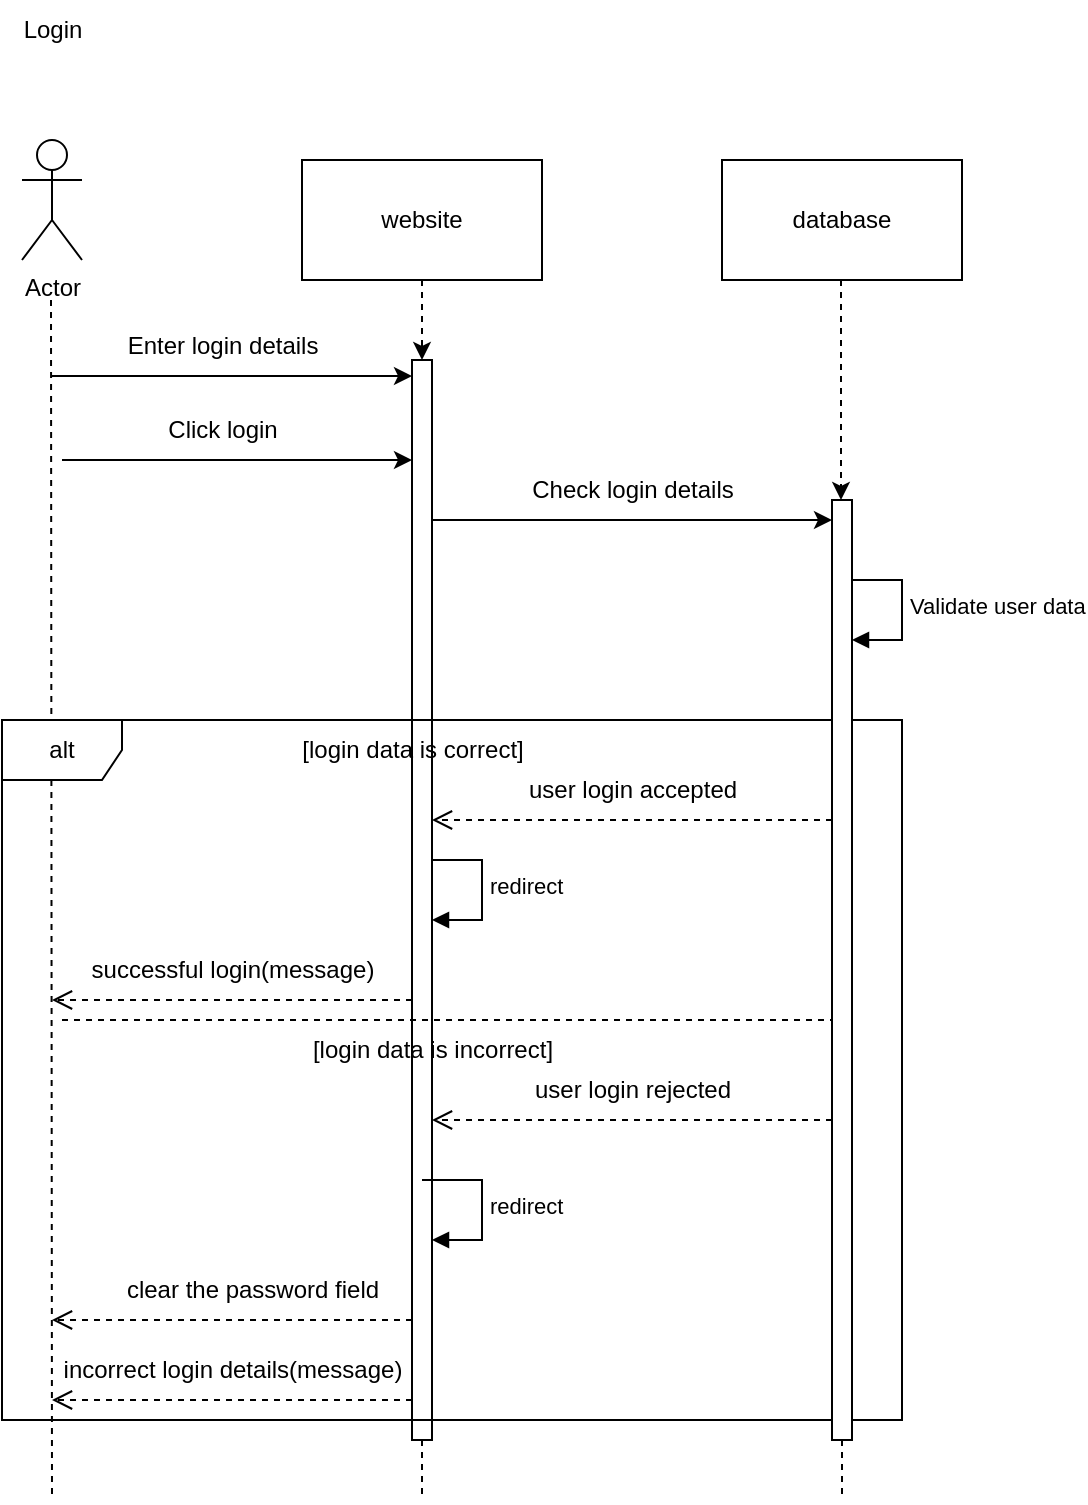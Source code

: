 <mxfile version="21.3.2" type="github">
  <diagram name="Page-1" id="XM1f6DpCH7KMP5lu6Yvw">
    <mxGraphModel dx="954" dy="1613" grid="1" gridSize="10" guides="1" tooltips="1" connect="1" arrows="1" fold="1" page="1" pageScale="1" pageWidth="850" pageHeight="1100" math="0" shadow="0">
      <root>
        <mxCell id="0" />
        <mxCell id="1" parent="0" />
        <mxCell id="fjidAcVRNSq4_EZIj7ou-3" value="redirect" style="html=1;align=left;spacingLeft=2;endArrow=block;rounded=0;edgeStyle=orthogonalEdgeStyle;curved=0;rounded=0;" parent="1" edge="1">
          <mxGeometry relative="1" as="geometry">
            <mxPoint x="290" y="400" as="sourcePoint" />
            <Array as="points">
              <mxPoint x="320" y="430" />
            </Array>
            <mxPoint x="295" y="430" as="targetPoint" />
          </mxGeometry>
        </mxCell>
        <mxCell id="fjidAcVRNSq4_EZIj7ou-2" value="Validate user data" style="html=1;align=left;spacingLeft=2;endArrow=block;rounded=0;edgeStyle=orthogonalEdgeStyle;curved=0;rounded=0;" parent="1" edge="1">
          <mxGeometry relative="1" as="geometry">
            <mxPoint x="500" y="260" as="sourcePoint" />
            <Array as="points">
              <mxPoint x="530" y="290" />
            </Array>
            <mxPoint x="505" y="290" as="targetPoint" />
          </mxGeometry>
        </mxCell>
        <mxCell id="8137hw_Ghs9WW8GP2V3L-8" value="" style="endArrow=classic;html=1;rounded=0;" parent="1" target="8137hw_Ghs9WW8GP2V3L-39" edge="1">
          <mxGeometry width="50" height="50" relative="1" as="geometry">
            <mxPoint x="110" y="200" as="sourcePoint" />
            <mxPoint x="290" y="200" as="targetPoint" />
          </mxGeometry>
        </mxCell>
        <mxCell id="8137hw_Ghs9WW8GP2V3L-5" value="" style="endArrow=classic;html=1;rounded=0;" parent="1" edge="1">
          <mxGeometry width="50" height="50" relative="1" as="geometry">
            <mxPoint x="105" y="158" as="sourcePoint" />
            <mxPoint x="285" y="158" as="targetPoint" />
          </mxGeometry>
        </mxCell>
        <mxCell id="8137hw_Ghs9WW8GP2V3L-39" value="" style="html=1;points=[];perimeter=orthogonalPerimeter;outlineConnect=0;targetShapes=umlLifeline;portConstraint=eastwest;newEdgeStyle={&quot;edgeStyle&quot;:&quot;elbowEdgeStyle&quot;,&quot;elbow&quot;:&quot;vertical&quot;,&quot;curved&quot;:0,&quot;rounded&quot;:0};" parent="1" vertex="1">
          <mxGeometry x="285" y="150" width="10" height="540" as="geometry" />
        </mxCell>
        <mxCell id="KHhqTFs9rSrhKsE9ta5N-1" value="Actor" style="shape=umlActor;verticalLabelPosition=bottom;verticalAlign=top;html=1;outlineConnect=0;" parent="1" vertex="1">
          <mxGeometry x="90" y="40" width="30" height="60" as="geometry" />
        </mxCell>
        <mxCell id="KHhqTFs9rSrhKsE9ta5N-2" value="website" style="rounded=0;whiteSpace=wrap;html=1;" parent="1" vertex="1">
          <mxGeometry x="230" y="50" width="120" height="60" as="geometry" />
        </mxCell>
        <mxCell id="KHhqTFs9rSrhKsE9ta5N-3" value="database" style="rounded=0;whiteSpace=wrap;html=1;" parent="1" vertex="1">
          <mxGeometry x="440" y="50" width="120" height="60" as="geometry" />
        </mxCell>
        <mxCell id="8137hw_Ghs9WW8GP2V3L-1" value="" style="endArrow=none;html=1;rounded=0;exitX=0.5;exitY=1;exitDx=0;exitDy=0;dashed=1;endFill=0;" parent="1" source="8137hw_Ghs9WW8GP2V3L-39" edge="1">
          <mxGeometry width="50" height="50" relative="1" as="geometry">
            <mxPoint x="400" y="310" as="sourcePoint" />
            <mxPoint x="290" y="720" as="targetPoint" />
          </mxGeometry>
        </mxCell>
        <mxCell id="8137hw_Ghs9WW8GP2V3L-2" value="" style="endArrow=none;html=1;rounded=0;exitX=0.5;exitY=1;exitDx=0;exitDy=0;dashed=1;endFill=0;" parent="1" source="8137hw_Ghs9WW8GP2V3L-41" edge="1">
          <mxGeometry width="50" height="50" relative="1" as="geometry">
            <mxPoint x="499.5" y="110" as="sourcePoint" />
            <mxPoint x="500" y="720" as="targetPoint" />
          </mxGeometry>
        </mxCell>
        <mxCell id="8137hw_Ghs9WW8GP2V3L-3" value="" style="endArrow=none;html=1;rounded=0;exitX=0.5;exitY=1;exitDx=0;exitDy=0;dashed=1;endFill=0;" parent="1" edge="1">
          <mxGeometry width="50" height="50" relative="1" as="geometry">
            <mxPoint x="104.5" y="120" as="sourcePoint" />
            <mxPoint x="105" y="720" as="targetPoint" />
          </mxGeometry>
        </mxCell>
        <mxCell id="8137hw_Ghs9WW8GP2V3L-6" value="Enter login details" style="text;html=1;align=center;verticalAlign=middle;resizable=0;points=[];autosize=1;strokeColor=none;fillColor=none;" parent="1" vertex="1">
          <mxGeometry x="130" y="128" width="120" height="30" as="geometry" />
        </mxCell>
        <mxCell id="8137hw_Ghs9WW8GP2V3L-9" value="Click login" style="text;html=1;align=center;verticalAlign=middle;resizable=0;points=[];autosize=1;strokeColor=none;fillColor=none;" parent="1" vertex="1">
          <mxGeometry x="150" y="170" width="80" height="30" as="geometry" />
        </mxCell>
        <mxCell id="8137hw_Ghs9WW8GP2V3L-10" value="" style="endArrow=classic;html=1;rounded=0;" parent="1" edge="1">
          <mxGeometry width="50" height="50" relative="1" as="geometry">
            <mxPoint x="295" y="230" as="sourcePoint" />
            <mxPoint x="495" y="230" as="targetPoint" />
          </mxGeometry>
        </mxCell>
        <mxCell id="8137hw_Ghs9WW8GP2V3L-11" value="Check login details" style="text;html=1;align=center;verticalAlign=middle;resizable=0;points=[];autosize=1;strokeColor=none;fillColor=none;" parent="1" vertex="1">
          <mxGeometry x="330" y="200" width="130" height="30" as="geometry" />
        </mxCell>
        <mxCell id="8137hw_Ghs9WW8GP2V3L-15" value="alt" style="shape=umlFrame;whiteSpace=wrap;html=1;pointerEvents=0;" parent="1" vertex="1">
          <mxGeometry x="80" y="330" width="450" height="350" as="geometry" />
        </mxCell>
        <mxCell id="8137hw_Ghs9WW8GP2V3L-17" value="" style="html=1;verticalAlign=bottom;endArrow=open;dashed=1;endSize=8;edgeStyle=elbowEdgeStyle;elbow=vertical;curved=0;rounded=0;" parent="1" edge="1">
          <mxGeometry y="-10" relative="1" as="geometry">
            <mxPoint x="495" y="380" as="sourcePoint" />
            <mxPoint x="295" y="380" as="targetPoint" />
            <mxPoint as="offset" />
          </mxGeometry>
        </mxCell>
        <mxCell id="8137hw_Ghs9WW8GP2V3L-18" value="user login accepted" style="text;html=1;align=center;verticalAlign=middle;resizable=0;points=[];autosize=1;strokeColor=none;fillColor=none;" parent="1" vertex="1">
          <mxGeometry x="330" y="350" width="130" height="30" as="geometry" />
        </mxCell>
        <mxCell id="8137hw_Ghs9WW8GP2V3L-23" value="" style="html=1;verticalAlign=bottom;endArrow=open;dashed=1;endSize=8;edgeStyle=elbowEdgeStyle;elbow=vertical;curved=0;rounded=0;" parent="1" edge="1">
          <mxGeometry y="-10" relative="1" as="geometry">
            <mxPoint x="285" y="470" as="sourcePoint" />
            <mxPoint x="105" y="470" as="targetPoint" />
            <mxPoint as="offset" />
          </mxGeometry>
        </mxCell>
        <mxCell id="8137hw_Ghs9WW8GP2V3L-24" value="successful login(message)" style="text;html=1;align=center;verticalAlign=middle;resizable=0;points=[];autosize=1;strokeColor=none;fillColor=none;" parent="1" vertex="1">
          <mxGeometry x="110" y="440" width="170" height="30" as="geometry" />
        </mxCell>
        <mxCell id="8137hw_Ghs9WW8GP2V3L-28" value="" style="endArrow=none;dashed=1;html=1;rounded=0;" parent="1" edge="1">
          <mxGeometry width="50" height="50" relative="1" as="geometry">
            <mxPoint x="110" y="480" as="sourcePoint" />
            <mxPoint x="500" y="480" as="targetPoint" />
          </mxGeometry>
        </mxCell>
        <mxCell id="8137hw_Ghs9WW8GP2V3L-29" value="[login data is incorrect]" style="text;html=1;align=center;verticalAlign=middle;resizable=0;points=[];autosize=1;strokeColor=none;fillColor=none;" parent="1" vertex="1">
          <mxGeometry x="220" y="480" width="150" height="30" as="geometry" />
        </mxCell>
        <mxCell id="8137hw_Ghs9WW8GP2V3L-30" value="" style="html=1;verticalAlign=bottom;endArrow=open;dashed=1;endSize=8;edgeStyle=elbowEdgeStyle;elbow=vertical;curved=0;rounded=0;" parent="1" edge="1">
          <mxGeometry y="-10" relative="1" as="geometry">
            <mxPoint x="495" y="530" as="sourcePoint" />
            <mxPoint x="295" y="530" as="targetPoint" />
            <mxPoint as="offset" />
          </mxGeometry>
        </mxCell>
        <mxCell id="8137hw_Ghs9WW8GP2V3L-31" value="user login rejected" style="text;html=1;align=center;verticalAlign=middle;resizable=0;points=[];autosize=1;strokeColor=none;fillColor=none;" parent="1" vertex="1">
          <mxGeometry x="330" y="500" width="130" height="30" as="geometry" />
        </mxCell>
        <mxCell id="8137hw_Ghs9WW8GP2V3L-34" value="" style="html=1;verticalAlign=bottom;endArrow=open;dashed=1;endSize=8;edgeStyle=elbowEdgeStyle;elbow=vertical;curved=0;rounded=0;" parent="1" edge="1">
          <mxGeometry y="-10" relative="1" as="geometry">
            <mxPoint x="285" y="630" as="sourcePoint" />
            <mxPoint x="105" y="630" as="targetPoint" />
            <mxPoint as="offset" />
          </mxGeometry>
        </mxCell>
        <mxCell id="8137hw_Ghs9WW8GP2V3L-35" value="clear the password field" style="text;html=1;align=center;verticalAlign=middle;resizable=0;points=[];autosize=1;strokeColor=none;fillColor=none;" parent="1" vertex="1">
          <mxGeometry x="130" y="600" width="150" height="30" as="geometry" />
        </mxCell>
        <mxCell id="8137hw_Ghs9WW8GP2V3L-36" value="" style="html=1;verticalAlign=bottom;endArrow=open;dashed=1;endSize=8;edgeStyle=elbowEdgeStyle;elbow=vertical;curved=0;rounded=0;" parent="1" edge="1">
          <mxGeometry y="-10" relative="1" as="geometry">
            <mxPoint x="285" y="670" as="sourcePoint" />
            <mxPoint x="105" y="670" as="targetPoint" />
            <mxPoint as="offset" />
          </mxGeometry>
        </mxCell>
        <mxCell id="8137hw_Ghs9WW8GP2V3L-37" value="incorrect login details(message)" style="text;html=1;align=center;verticalAlign=middle;resizable=0;points=[];autosize=1;strokeColor=none;fillColor=none;" parent="1" vertex="1">
          <mxGeometry x="95" y="640" width="200" height="30" as="geometry" />
        </mxCell>
        <mxCell id="8137hw_Ghs9WW8GP2V3L-40" value="" style="endArrow=classic;html=1;rounded=0;exitX=0.5;exitY=1;exitDx=0;exitDy=0;dashed=1;" parent="1" source="KHhqTFs9rSrhKsE9ta5N-2" target="8137hw_Ghs9WW8GP2V3L-39" edge="1">
          <mxGeometry width="50" height="50" relative="1" as="geometry">
            <mxPoint x="290" y="110" as="sourcePoint" />
            <mxPoint x="290" y="720" as="targetPoint" />
          </mxGeometry>
        </mxCell>
        <mxCell id="8137hw_Ghs9WW8GP2V3L-16" value="[login data is correct]" style="text;html=1;align=center;verticalAlign=middle;resizable=0;points=[];autosize=1;strokeColor=none;fillColor=none;shadow=1;" parent="1" vertex="1">
          <mxGeometry x="215" y="330" width="140" height="30" as="geometry" />
        </mxCell>
        <mxCell id="8137hw_Ghs9WW8GP2V3L-42" value="" style="endArrow=classic;html=1;rounded=0;exitX=0.5;exitY=1;exitDx=0;exitDy=0;dashed=1;" parent="1" target="8137hw_Ghs9WW8GP2V3L-41" edge="1">
          <mxGeometry width="50" height="50" relative="1" as="geometry">
            <mxPoint x="499.5" y="110" as="sourcePoint" />
            <mxPoint x="500" y="720" as="targetPoint" />
          </mxGeometry>
        </mxCell>
        <mxCell id="8137hw_Ghs9WW8GP2V3L-41" value="" style="html=1;points=[];perimeter=orthogonalPerimeter;outlineConnect=0;targetShapes=umlLifeline;portConstraint=eastwest;newEdgeStyle={&quot;edgeStyle&quot;:&quot;elbowEdgeStyle&quot;,&quot;elbow&quot;:&quot;vertical&quot;,&quot;curved&quot;:0,&quot;rounded&quot;:0};" parent="1" vertex="1">
          <mxGeometry x="495" y="220" width="10" height="470" as="geometry" />
        </mxCell>
        <mxCell id="fjidAcVRNSq4_EZIj7ou-4" value="redirect" style="html=1;align=left;spacingLeft=2;endArrow=block;rounded=0;edgeStyle=orthogonalEdgeStyle;curved=0;rounded=0;" parent="1" edge="1">
          <mxGeometry relative="1" as="geometry">
            <mxPoint x="290" y="560" as="sourcePoint" />
            <Array as="points">
              <mxPoint x="320" y="590" />
            </Array>
            <mxPoint x="295" y="590" as="targetPoint" />
          </mxGeometry>
        </mxCell>
        <mxCell id="s2wjpJPe-MORIuh1LD0E-1" value="Login" style="text;html=1;align=center;verticalAlign=middle;resizable=0;points=[];autosize=1;strokeColor=none;fillColor=none;" parent="1" vertex="1">
          <mxGeometry x="80" y="-30" width="50" height="30" as="geometry" />
        </mxCell>
      </root>
    </mxGraphModel>
  </diagram>
</mxfile>

